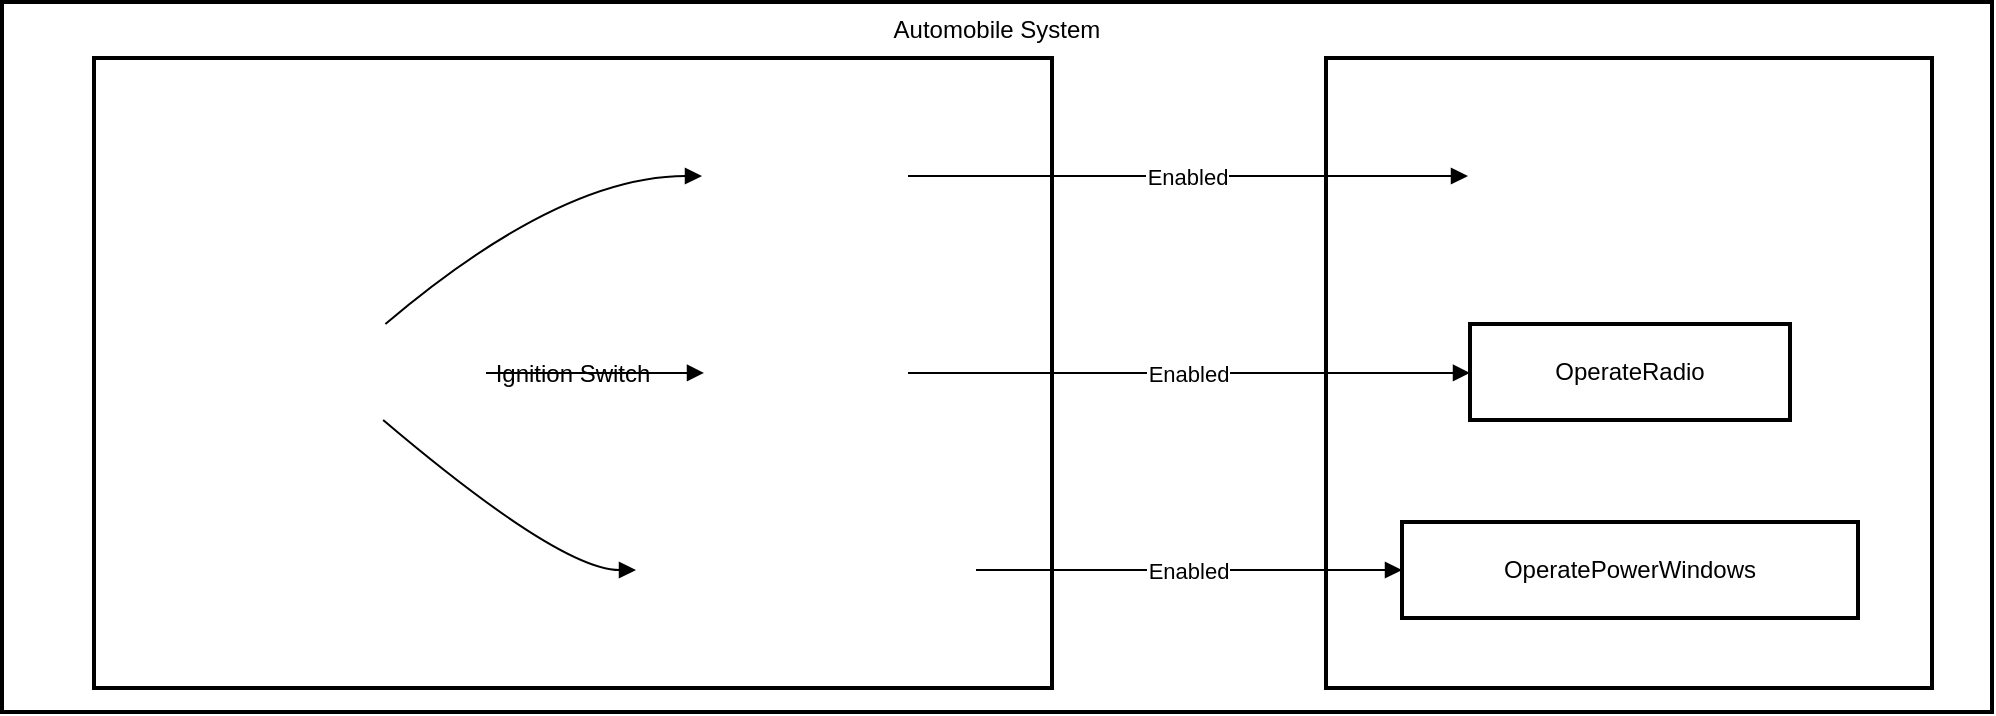 <mxfile version="24.8.4">
  <diagram name="Page-1" id="R6_DwwnCBMwUA_YrBzd5">
    <mxGraphModel>
      <root>
        <mxCell id="0" />
        <mxCell id="1" parent="0" />
        <mxCell id="2" value="Automobile System" style="whiteSpace=wrap;strokeWidth=2;verticalAlign=top;" vertex="1" parent="1">
          <mxGeometry x="8" y="8" width="995" height="355" as="geometry" />
        </mxCell>
        <mxCell id="3" value="OperateLights" style="whiteSpace=wrap;strokeWidth=2;" vertex="1" parent="2">
          <mxGeometry x="733" y="63" width="161" height="48" as="geometry" />
        </mxCell>
        <mxCell id="4" value="Enabled Components" style="whiteSpace=wrap;strokeWidth=2;" vertex="1" parent="2">
          <mxGeometry x="662" y="28" width="303" height="315" as="geometry" />
        </mxCell>
        <mxCell id="5" value="IgnitionSwitch" style="whiteSpace=wrap;strokeWidth=2;" vertex="1" parent="2">
          <mxGeometry x="83" y="161" width="159" height="48" as="geometry" />
        </mxCell>
        <mxCell id="6" value="Lights" style="whiteSpace=wrap;strokeWidth=2;" vertex="1" parent="2">
          <mxGeometry x="350" y="63" width="103" height="48" as="geometry" />
        </mxCell>
        <mxCell id="7" value="Radio" style="whiteSpace=wrap;strokeWidth=2;" vertex="1" parent="2">
          <mxGeometry x="351" y="161" width="102" height="48" as="geometry" />
        </mxCell>
        <mxCell id="8" value="PowerWindows" style="whiteSpace=wrap;strokeWidth=2;" vertex="1" parent="2">
          <mxGeometry x="317" y="260" width="170" height="48" as="geometry" />
        </mxCell>
        <mxCell id="9" value="OperateRadio" style="whiteSpace=wrap;strokeWidth=2;" vertex="1" parent="2">
          <mxGeometry x="734" y="161" width="160" height="48" as="geometry" />
        </mxCell>
        <mxCell id="10" value="OperatePowerWindows" style="whiteSpace=wrap;strokeWidth=2;" vertex="1" parent="2">
          <mxGeometry x="700" y="260" width="228" height="48" as="geometry" />
        </mxCell>
        <mxCell id="11" value="Ignition Switch" style="whiteSpace=wrap;strokeWidth=2;" vertex="1" parent="2">
          <mxGeometry x="46" y="28" width="479" height="315" as="geometry" />
        </mxCell>
        <mxCell id="12" value="" style="curved=1;startArrow=none;endArrow=block;exitX=0.68;exitY=0.01;entryX=0;entryY=0.5;" edge="1" parent="2" source="5" target="6">
          <mxGeometry relative="1" as="geometry">
            <Array as="points">
              <mxPoint x="279" y="87" />
            </Array>
          </mxGeometry>
        </mxCell>
        <mxCell id="13" value="" style="curved=1;startArrow=none;endArrow=block;exitX=1;exitY=0.51;entryX=0;entryY=0.51;" edge="1" parent="2" source="5" target="7">
          <mxGeometry relative="1" as="geometry">
            <Array as="points" />
          </mxGeometry>
        </mxCell>
        <mxCell id="14" value="" style="curved=1;startArrow=none;endArrow=block;exitX=0.68;exitY=1.01;entryX=0;entryY=0.5;" edge="1" parent="2" source="5" target="8">
          <mxGeometry relative="1" as="geometry">
            <Array as="points">
              <mxPoint x="279" y="284" />
            </Array>
          </mxGeometry>
        </mxCell>
        <mxCell id="15" value="Enabled" style="curved=1;startArrow=none;endArrow=block;exitX=1;exitY=0.5;entryX=0;entryY=0.5;" edge="1" parent="2" source="6" target="3">
          <mxGeometry relative="1" as="geometry">
            <Array as="points" />
          </mxGeometry>
        </mxCell>
        <mxCell id="16" value="Enabled" style="curved=1;startArrow=none;endArrow=block;exitX=1;exitY=0.51;entryX=0;entryY=0.51;" edge="1" parent="2" source="7" target="9">
          <mxGeometry relative="1" as="geometry">
            <Array as="points" />
          </mxGeometry>
        </mxCell>
        <mxCell id="17" value="Enabled" style="curved=1;startArrow=none;endArrow=block;exitX=1;exitY=0.5;entryX=0;entryY=0.5;" edge="1" parent="2" source="8" target="10">
          <mxGeometry relative="1" as="geometry">
            <Array as="points" />
          </mxGeometry>
        </mxCell>
      </root>
    </mxGraphModel>
  </diagram>
</mxfile>
